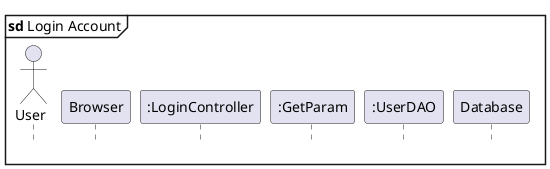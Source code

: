 @startuml loginAccount

hide footbox
mainframe <b>sd</b> Login Account
actor User
participant "Browser" as Browser
participant ":LoginController" as LoginController
participant ":GetParam" as GetParam
participant ":UserDAO" as UserDao
participant "Database" as DB